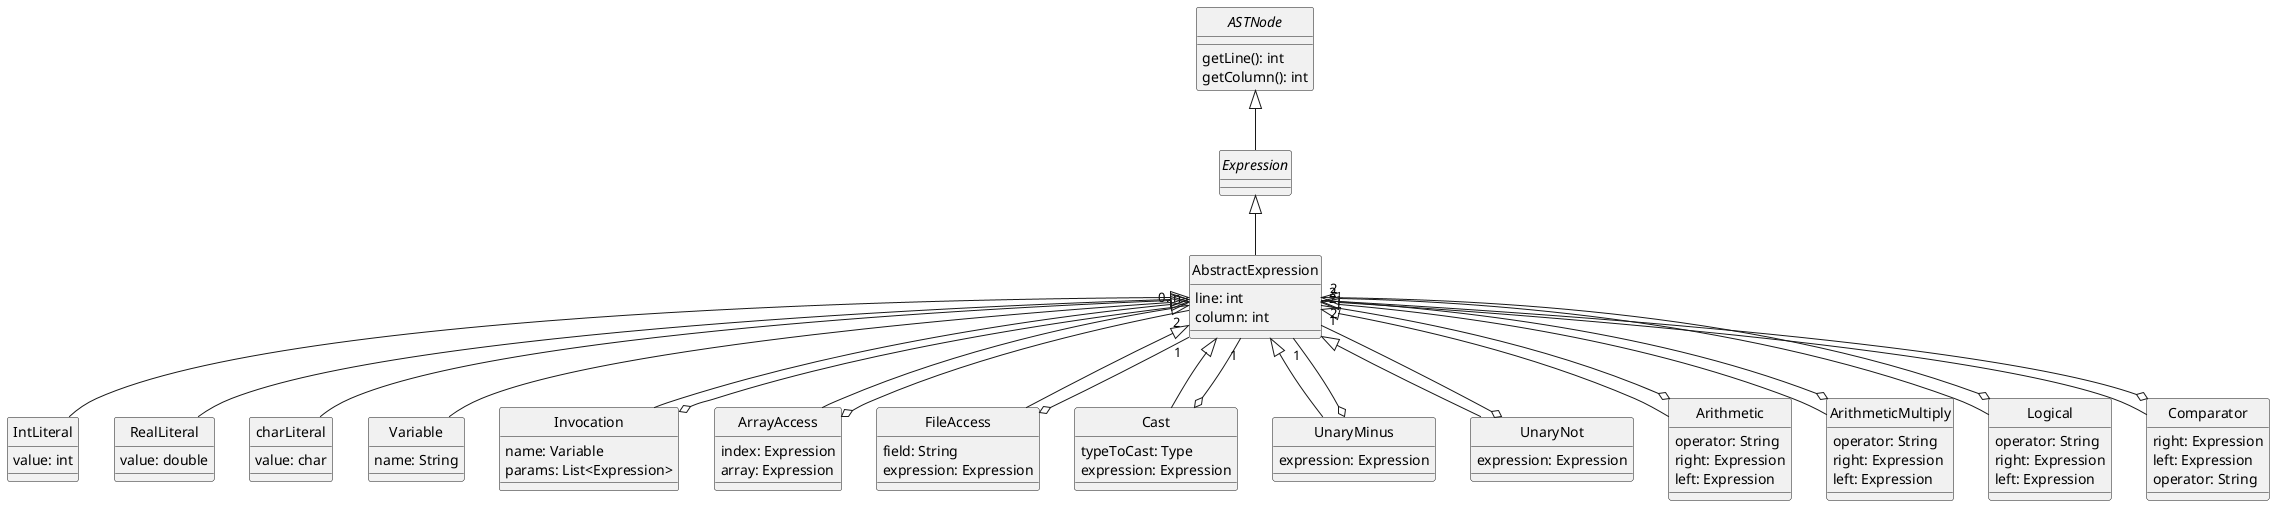 @startuml Expressions
skinparam style strictuml
skinparam monochrome true


interface ASTNode {
    getLine(): int
    getColumn(): int
}

interface Expression

class AbstractExpression {
    line: int
    column: int
}

Expression <|-- AbstractExpression
ASTNode <|--  Expression

class IntLiteral {
    value: int
}

class RealLiteral {
    value: double
}

class charLiteral {
    value: char
}

class Variable {
    name: String
}

class Invocation {
    name: Variable
    params: List<Expression>
}

class ArrayAccess {
    index: Expression
    array: Expression

}




class FileAccess {
    field: String
    expression: Expression
}



class Cast{
    typeToCast: Type
    expression: Expression
}

class UnaryMinus {
    expression: Expression
}

class UnaryNot {
    expression: Expression
}

class Arithmetic {
    operator: String
    right: Expression
    left: Expression
}

class ArithmeticMultiply {
    operator: String
    right: Expression
    left: Expression
}

class Logical {
    operator: String
    right: Expression
    left: Expression

}

class Comparator {
    right: Expression
    left: Expression
    operator: String
}


Invocation o-- "0..n" AbstractExpression
ArrayAccess o-- "2" AbstractExpression
FileAccess o-- "1" AbstractExpression
Cast o-- "1" AbstractExpression
UnaryMinus o-- "1" AbstractExpression
UnaryNot o-- "1" AbstractExpression
Arithmetic o-- "2" AbstractExpression
ArithmeticMultiply o-- "2" AbstractExpression
Logical o-- "2" AbstractExpression
Comparator o-- "2" AbstractExpression

AbstractExpression <|-- Invocation



AbstractExpression <|-- IntLiteral
AbstractExpression <|-- RealLiteral
AbstractExpression <|-- charLiteral
AbstractExpression <|-- Variable
AbstractExpression <|-- Cast
AbstractExpression <|-- UnaryMinus
AbstractExpression <|-- UnaryNot

AbstractExpression <|-- FileAccess
AbstractExpression <|-- Arithmetic
AbstractExpression <|-- Logical

AbstractExpression <|-- Comparator

AbstractExpression <|-- ArrayAccess
AbstractExpression <|-- ArithmeticMultiply


@enduml
